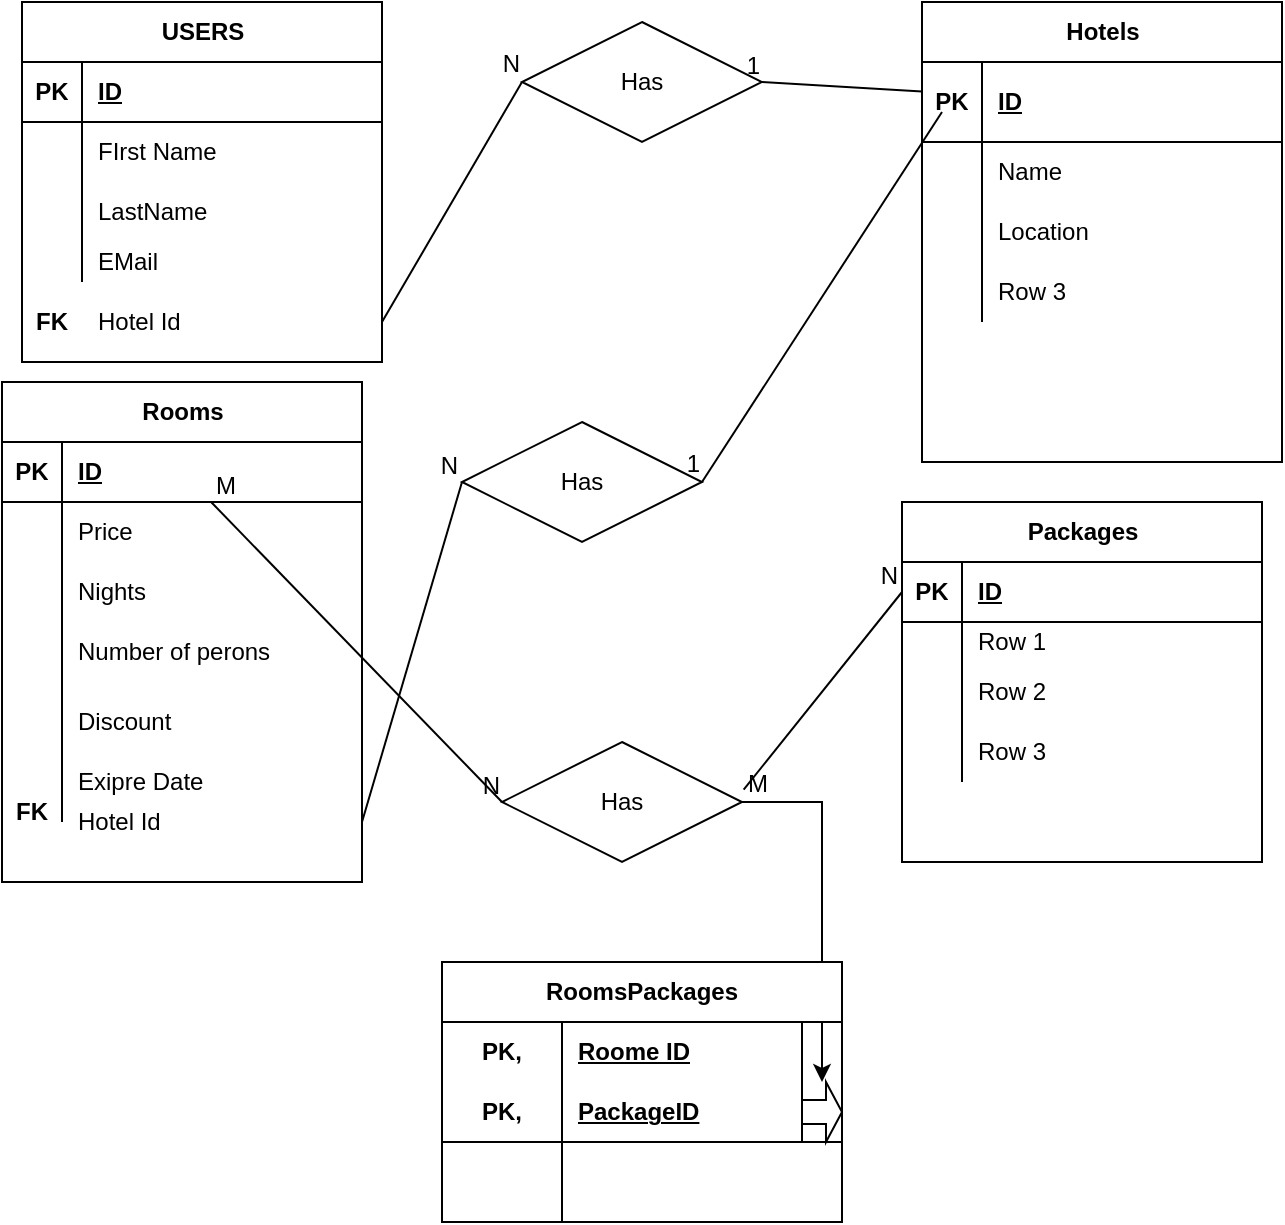 <mxfile version="21.2.1" type="device">
  <diagram name="Page-1" id="Kh4chHs-nhPco14oN9V3">
    <mxGraphModel dx="1036" dy="654" grid="1" gridSize="10" guides="1" tooltips="1" connect="1" arrows="1" fold="1" page="1" pageScale="1" pageWidth="827" pageHeight="1169" math="0" shadow="0">
      <root>
        <mxCell id="0" />
        <mxCell id="1" parent="0" />
        <mxCell id="AcsVh4JU2mwbJp98zAry-14" value="USERS" style="shape=table;startSize=30;container=1;collapsible=1;childLayout=tableLayout;fixedRows=1;rowLines=0;fontStyle=1;align=center;resizeLast=1;html=1;" parent="1" vertex="1">
          <mxGeometry x="20" y="10" width="180" height="180" as="geometry" />
        </mxCell>
        <mxCell id="AcsVh4JU2mwbJp98zAry-15" value="" style="shape=tableRow;horizontal=0;startSize=0;swimlaneHead=0;swimlaneBody=0;fillColor=none;collapsible=0;dropTarget=0;points=[[0,0.5],[1,0.5]];portConstraint=eastwest;top=0;left=0;right=0;bottom=1;" parent="AcsVh4JU2mwbJp98zAry-14" vertex="1">
          <mxGeometry y="30" width="180" height="30" as="geometry" />
        </mxCell>
        <mxCell id="AcsVh4JU2mwbJp98zAry-16" value="PK" style="shape=partialRectangle;connectable=0;fillColor=none;top=0;left=0;bottom=0;right=0;fontStyle=1;overflow=hidden;whiteSpace=wrap;html=1;" parent="AcsVh4JU2mwbJp98zAry-15" vertex="1">
          <mxGeometry width="30" height="30" as="geometry">
            <mxRectangle width="30" height="30" as="alternateBounds" />
          </mxGeometry>
        </mxCell>
        <mxCell id="AcsVh4JU2mwbJp98zAry-17" value="ID" style="shape=partialRectangle;connectable=0;fillColor=none;top=0;left=0;bottom=0;right=0;align=left;spacingLeft=6;fontStyle=5;overflow=hidden;whiteSpace=wrap;html=1;" parent="AcsVh4JU2mwbJp98zAry-15" vertex="1">
          <mxGeometry x="30" width="150" height="30" as="geometry">
            <mxRectangle width="150" height="30" as="alternateBounds" />
          </mxGeometry>
        </mxCell>
        <mxCell id="AcsVh4JU2mwbJp98zAry-18" value="" style="shape=tableRow;horizontal=0;startSize=0;swimlaneHead=0;swimlaneBody=0;fillColor=none;collapsible=0;dropTarget=0;points=[[0,0.5],[1,0.5]];portConstraint=eastwest;top=0;left=0;right=0;bottom=0;" parent="AcsVh4JU2mwbJp98zAry-14" vertex="1">
          <mxGeometry y="60" width="180" height="30" as="geometry" />
        </mxCell>
        <mxCell id="AcsVh4JU2mwbJp98zAry-19" value="" style="shape=partialRectangle;connectable=0;fillColor=none;top=0;left=0;bottom=0;right=0;editable=1;overflow=hidden;whiteSpace=wrap;html=1;" parent="AcsVh4JU2mwbJp98zAry-18" vertex="1">
          <mxGeometry width="30" height="30" as="geometry">
            <mxRectangle width="30" height="30" as="alternateBounds" />
          </mxGeometry>
        </mxCell>
        <mxCell id="AcsVh4JU2mwbJp98zAry-20" value="FIrst Name" style="shape=partialRectangle;connectable=0;fillColor=none;top=0;left=0;bottom=0;right=0;align=left;spacingLeft=6;overflow=hidden;whiteSpace=wrap;html=1;" parent="AcsVh4JU2mwbJp98zAry-18" vertex="1">
          <mxGeometry x="30" width="150" height="30" as="geometry">
            <mxRectangle width="150" height="30" as="alternateBounds" />
          </mxGeometry>
        </mxCell>
        <mxCell id="AcsVh4JU2mwbJp98zAry-21" value="" style="shape=tableRow;horizontal=0;startSize=0;swimlaneHead=0;swimlaneBody=0;fillColor=none;collapsible=0;dropTarget=0;points=[[0,0.5],[1,0.5]];portConstraint=eastwest;top=0;left=0;right=0;bottom=0;" parent="AcsVh4JU2mwbJp98zAry-14" vertex="1">
          <mxGeometry y="90" width="180" height="30" as="geometry" />
        </mxCell>
        <mxCell id="AcsVh4JU2mwbJp98zAry-22" value="" style="shape=partialRectangle;connectable=0;fillColor=none;top=0;left=0;bottom=0;right=0;editable=1;overflow=hidden;whiteSpace=wrap;html=1;" parent="AcsVh4JU2mwbJp98zAry-21" vertex="1">
          <mxGeometry width="30" height="30" as="geometry">
            <mxRectangle width="30" height="30" as="alternateBounds" />
          </mxGeometry>
        </mxCell>
        <mxCell id="AcsVh4JU2mwbJp98zAry-23" value="LastName" style="shape=partialRectangle;connectable=0;fillColor=none;top=0;left=0;bottom=0;right=0;align=left;spacingLeft=6;overflow=hidden;whiteSpace=wrap;html=1;" parent="AcsVh4JU2mwbJp98zAry-21" vertex="1">
          <mxGeometry x="30" width="150" height="30" as="geometry">
            <mxRectangle width="150" height="30" as="alternateBounds" />
          </mxGeometry>
        </mxCell>
        <mxCell id="AcsVh4JU2mwbJp98zAry-24" value="" style="shape=tableRow;horizontal=0;startSize=0;swimlaneHead=0;swimlaneBody=0;fillColor=none;collapsible=0;dropTarget=0;points=[[0,0.5],[1,0.5]];portConstraint=eastwest;top=0;left=0;right=0;bottom=0;" parent="AcsVh4JU2mwbJp98zAry-14" vertex="1">
          <mxGeometry y="120" width="180" height="20" as="geometry" />
        </mxCell>
        <mxCell id="AcsVh4JU2mwbJp98zAry-25" value="" style="shape=partialRectangle;connectable=0;fillColor=none;top=0;left=0;bottom=0;right=0;editable=1;overflow=hidden;whiteSpace=wrap;html=1;" parent="AcsVh4JU2mwbJp98zAry-24" vertex="1">
          <mxGeometry width="30" height="20" as="geometry">
            <mxRectangle width="30" height="20" as="alternateBounds" />
          </mxGeometry>
        </mxCell>
        <mxCell id="AcsVh4JU2mwbJp98zAry-26" value="EMail" style="shape=partialRectangle;connectable=0;fillColor=none;top=0;left=0;bottom=0;right=0;align=left;spacingLeft=6;overflow=hidden;whiteSpace=wrap;html=1;" parent="AcsVh4JU2mwbJp98zAry-24" vertex="1">
          <mxGeometry x="30" width="150" height="20" as="geometry">
            <mxRectangle width="150" height="20" as="alternateBounds" />
          </mxGeometry>
        </mxCell>
        <mxCell id="AcsVh4JU2mwbJp98zAry-42" value="" style="shape=tableRow;horizontal=0;startSize=0;swimlaneHead=0;swimlaneBody=0;fillColor=none;collapsible=0;dropTarget=0;points=[[0,0.5],[1,0.5]];portConstraint=eastwest;top=0;left=0;right=0;bottom=0;" parent="1" vertex="1">
          <mxGeometry x="20" y="160" width="180" height="20" as="geometry" />
        </mxCell>
        <mxCell id="AcsVh4JU2mwbJp98zAry-43" value="&lt;b&gt;FK&lt;/b&gt;" style="shape=partialRectangle;connectable=0;fillColor=none;top=0;left=0;bottom=0;right=0;editable=1;overflow=hidden;whiteSpace=wrap;html=1;" parent="AcsVh4JU2mwbJp98zAry-42" vertex="1">
          <mxGeometry width="30" height="20" as="geometry">
            <mxRectangle width="30" height="20" as="alternateBounds" />
          </mxGeometry>
        </mxCell>
        <mxCell id="AcsVh4JU2mwbJp98zAry-44" value="Hotel Id" style="shape=partialRectangle;connectable=0;fillColor=none;top=0;left=0;bottom=0;right=0;align=left;spacingLeft=6;overflow=hidden;whiteSpace=wrap;html=1;" parent="AcsVh4JU2mwbJp98zAry-42" vertex="1">
          <mxGeometry x="30" width="150" height="20" as="geometry">
            <mxRectangle width="150" height="20" as="alternateBounds" />
          </mxGeometry>
        </mxCell>
        <mxCell id="AcsVh4JU2mwbJp98zAry-46" value="Has" style="shape=rhombus;perimeter=rhombusPerimeter;whiteSpace=wrap;html=1;align=center;" parent="1" vertex="1">
          <mxGeometry x="270" y="20" width="120" height="60" as="geometry" />
        </mxCell>
        <mxCell id="AcsVh4JU2mwbJp98zAry-47" value="Hotels" style="shape=table;startSize=30;container=1;collapsible=1;childLayout=tableLayout;fixedRows=1;rowLines=0;fontStyle=1;align=center;resizeLast=1;html=1;" parent="1" vertex="1">
          <mxGeometry x="470" y="10" width="180" height="230" as="geometry" />
        </mxCell>
        <mxCell id="AcsVh4JU2mwbJp98zAry-48" value="" style="shape=tableRow;horizontal=0;startSize=0;swimlaneHead=0;swimlaneBody=0;fillColor=none;collapsible=0;dropTarget=0;points=[[0,0.5],[1,0.5]];portConstraint=eastwest;top=0;left=0;right=0;bottom=1;" parent="AcsVh4JU2mwbJp98zAry-47" vertex="1">
          <mxGeometry y="30" width="180" height="40" as="geometry" />
        </mxCell>
        <mxCell id="AcsVh4JU2mwbJp98zAry-49" value="PK" style="shape=partialRectangle;connectable=0;fillColor=none;top=0;left=0;bottom=0;right=0;fontStyle=1;overflow=hidden;whiteSpace=wrap;html=1;" parent="AcsVh4JU2mwbJp98zAry-48" vertex="1">
          <mxGeometry width="30" height="40" as="geometry">
            <mxRectangle width="30" height="40" as="alternateBounds" />
          </mxGeometry>
        </mxCell>
        <mxCell id="AcsVh4JU2mwbJp98zAry-50" value="ID" style="shape=partialRectangle;connectable=0;fillColor=none;top=0;left=0;bottom=0;right=0;align=left;spacingLeft=6;fontStyle=5;overflow=hidden;whiteSpace=wrap;html=1;" parent="AcsVh4JU2mwbJp98zAry-48" vertex="1">
          <mxGeometry x="30" width="150" height="40" as="geometry">
            <mxRectangle width="150" height="40" as="alternateBounds" />
          </mxGeometry>
        </mxCell>
        <mxCell id="AcsVh4JU2mwbJp98zAry-51" value="" style="shape=tableRow;horizontal=0;startSize=0;swimlaneHead=0;swimlaneBody=0;fillColor=none;collapsible=0;dropTarget=0;points=[[0,0.5],[1,0.5]];portConstraint=eastwest;top=0;left=0;right=0;bottom=0;" parent="AcsVh4JU2mwbJp98zAry-47" vertex="1">
          <mxGeometry y="70" width="180" height="30" as="geometry" />
        </mxCell>
        <mxCell id="AcsVh4JU2mwbJp98zAry-52" value="" style="shape=partialRectangle;connectable=0;fillColor=none;top=0;left=0;bottom=0;right=0;editable=1;overflow=hidden;whiteSpace=wrap;html=1;" parent="AcsVh4JU2mwbJp98zAry-51" vertex="1">
          <mxGeometry width="30" height="30" as="geometry">
            <mxRectangle width="30" height="30" as="alternateBounds" />
          </mxGeometry>
        </mxCell>
        <mxCell id="AcsVh4JU2mwbJp98zAry-53" value="Name" style="shape=partialRectangle;connectable=0;fillColor=none;top=0;left=0;bottom=0;right=0;align=left;spacingLeft=6;overflow=hidden;whiteSpace=wrap;html=1;" parent="AcsVh4JU2mwbJp98zAry-51" vertex="1">
          <mxGeometry x="30" width="150" height="30" as="geometry">
            <mxRectangle width="150" height="30" as="alternateBounds" />
          </mxGeometry>
        </mxCell>
        <mxCell id="AcsVh4JU2mwbJp98zAry-54" value="" style="shape=tableRow;horizontal=0;startSize=0;swimlaneHead=0;swimlaneBody=0;fillColor=none;collapsible=0;dropTarget=0;points=[[0,0.5],[1,0.5]];portConstraint=eastwest;top=0;left=0;right=0;bottom=0;" parent="AcsVh4JU2mwbJp98zAry-47" vertex="1">
          <mxGeometry y="100" width="180" height="30" as="geometry" />
        </mxCell>
        <mxCell id="AcsVh4JU2mwbJp98zAry-55" value="" style="shape=partialRectangle;connectable=0;fillColor=none;top=0;left=0;bottom=0;right=0;editable=1;overflow=hidden;whiteSpace=wrap;html=1;" parent="AcsVh4JU2mwbJp98zAry-54" vertex="1">
          <mxGeometry width="30" height="30" as="geometry">
            <mxRectangle width="30" height="30" as="alternateBounds" />
          </mxGeometry>
        </mxCell>
        <mxCell id="AcsVh4JU2mwbJp98zAry-56" value="Location" style="shape=partialRectangle;connectable=0;fillColor=none;top=0;left=0;bottom=0;right=0;align=left;spacingLeft=6;overflow=hidden;whiteSpace=wrap;html=1;" parent="AcsVh4JU2mwbJp98zAry-54" vertex="1">
          <mxGeometry x="30" width="150" height="30" as="geometry">
            <mxRectangle width="150" height="30" as="alternateBounds" />
          </mxGeometry>
        </mxCell>
        <mxCell id="AcsVh4JU2mwbJp98zAry-57" value="" style="shape=tableRow;horizontal=0;startSize=0;swimlaneHead=0;swimlaneBody=0;fillColor=none;collapsible=0;dropTarget=0;points=[[0,0.5],[1,0.5]];portConstraint=eastwest;top=0;left=0;right=0;bottom=0;" parent="AcsVh4JU2mwbJp98zAry-47" vertex="1">
          <mxGeometry y="130" width="180" height="30" as="geometry" />
        </mxCell>
        <mxCell id="AcsVh4JU2mwbJp98zAry-58" value="" style="shape=partialRectangle;connectable=0;fillColor=none;top=0;left=0;bottom=0;right=0;editable=1;overflow=hidden;whiteSpace=wrap;html=1;" parent="AcsVh4JU2mwbJp98zAry-57" vertex="1">
          <mxGeometry width="30" height="30" as="geometry">
            <mxRectangle width="30" height="30" as="alternateBounds" />
          </mxGeometry>
        </mxCell>
        <mxCell id="AcsVh4JU2mwbJp98zAry-59" value="Row 3" style="shape=partialRectangle;connectable=0;fillColor=none;top=0;left=0;bottom=0;right=0;align=left;spacingLeft=6;overflow=hidden;whiteSpace=wrap;html=1;" parent="AcsVh4JU2mwbJp98zAry-57" vertex="1">
          <mxGeometry x="30" width="150" height="30" as="geometry">
            <mxRectangle width="150" height="30" as="alternateBounds" />
          </mxGeometry>
        </mxCell>
        <mxCell id="AcsVh4JU2mwbJp98zAry-63" value="Rooms" style="shape=table;startSize=30;container=1;collapsible=1;childLayout=tableLayout;fixedRows=1;rowLines=0;fontStyle=1;align=center;resizeLast=1;html=1;" parent="1" vertex="1">
          <mxGeometry x="10" y="200" width="180" height="250" as="geometry" />
        </mxCell>
        <mxCell id="AcsVh4JU2mwbJp98zAry-64" value="" style="shape=tableRow;horizontal=0;startSize=0;swimlaneHead=0;swimlaneBody=0;fillColor=none;collapsible=0;dropTarget=0;points=[[0,0.5],[1,0.5]];portConstraint=eastwest;top=0;left=0;right=0;bottom=1;" parent="AcsVh4JU2mwbJp98zAry-63" vertex="1">
          <mxGeometry y="30" width="180" height="30" as="geometry" />
        </mxCell>
        <mxCell id="AcsVh4JU2mwbJp98zAry-65" value="PK" style="shape=partialRectangle;connectable=0;fillColor=none;top=0;left=0;bottom=0;right=0;fontStyle=1;overflow=hidden;whiteSpace=wrap;html=1;" parent="AcsVh4JU2mwbJp98zAry-64" vertex="1">
          <mxGeometry width="30" height="30" as="geometry">
            <mxRectangle width="30" height="30" as="alternateBounds" />
          </mxGeometry>
        </mxCell>
        <mxCell id="AcsVh4JU2mwbJp98zAry-66" value="ID" style="shape=partialRectangle;connectable=0;fillColor=none;top=0;left=0;bottom=0;right=0;align=left;spacingLeft=6;fontStyle=5;overflow=hidden;whiteSpace=wrap;html=1;" parent="AcsVh4JU2mwbJp98zAry-64" vertex="1">
          <mxGeometry x="30" width="150" height="30" as="geometry">
            <mxRectangle width="150" height="30" as="alternateBounds" />
          </mxGeometry>
        </mxCell>
        <mxCell id="AcsVh4JU2mwbJp98zAry-67" value="" style="shape=tableRow;horizontal=0;startSize=0;swimlaneHead=0;swimlaneBody=0;fillColor=none;collapsible=0;dropTarget=0;points=[[0,0.5],[1,0.5]];portConstraint=eastwest;top=0;left=0;right=0;bottom=0;" parent="AcsVh4JU2mwbJp98zAry-63" vertex="1">
          <mxGeometry y="60" width="180" height="30" as="geometry" />
        </mxCell>
        <mxCell id="AcsVh4JU2mwbJp98zAry-68" value="" style="shape=partialRectangle;connectable=0;fillColor=none;top=0;left=0;bottom=0;right=0;editable=1;overflow=hidden;whiteSpace=wrap;html=1;" parent="AcsVh4JU2mwbJp98zAry-67" vertex="1">
          <mxGeometry width="30" height="30" as="geometry">
            <mxRectangle width="30" height="30" as="alternateBounds" />
          </mxGeometry>
        </mxCell>
        <mxCell id="AcsVh4JU2mwbJp98zAry-69" value="Price" style="shape=partialRectangle;connectable=0;fillColor=none;top=0;left=0;bottom=0;right=0;align=left;spacingLeft=6;overflow=hidden;whiteSpace=wrap;html=1;" parent="AcsVh4JU2mwbJp98zAry-67" vertex="1">
          <mxGeometry x="30" width="150" height="30" as="geometry">
            <mxRectangle width="150" height="30" as="alternateBounds" />
          </mxGeometry>
        </mxCell>
        <mxCell id="AcsVh4JU2mwbJp98zAry-70" value="" style="shape=tableRow;horizontal=0;startSize=0;swimlaneHead=0;swimlaneBody=0;fillColor=none;collapsible=0;dropTarget=0;points=[[0,0.5],[1,0.5]];portConstraint=eastwest;top=0;left=0;right=0;bottom=0;" parent="AcsVh4JU2mwbJp98zAry-63" vertex="1">
          <mxGeometry y="90" width="180" height="30" as="geometry" />
        </mxCell>
        <mxCell id="AcsVh4JU2mwbJp98zAry-71" value="" style="shape=partialRectangle;connectable=0;fillColor=none;top=0;left=0;bottom=0;right=0;editable=1;overflow=hidden;whiteSpace=wrap;html=1;" parent="AcsVh4JU2mwbJp98zAry-70" vertex="1">
          <mxGeometry width="30" height="30" as="geometry">
            <mxRectangle width="30" height="30" as="alternateBounds" />
          </mxGeometry>
        </mxCell>
        <mxCell id="AcsVh4JU2mwbJp98zAry-72" value="Nights" style="shape=partialRectangle;connectable=0;fillColor=none;top=0;left=0;bottom=0;right=0;align=left;spacingLeft=6;overflow=hidden;whiteSpace=wrap;html=1;" parent="AcsVh4JU2mwbJp98zAry-70" vertex="1">
          <mxGeometry x="30" width="150" height="30" as="geometry">
            <mxRectangle width="150" height="30" as="alternateBounds" />
          </mxGeometry>
        </mxCell>
        <mxCell id="AcsVh4JU2mwbJp98zAry-73" value="" style="shape=tableRow;horizontal=0;startSize=0;swimlaneHead=0;swimlaneBody=0;fillColor=none;collapsible=0;dropTarget=0;points=[[0,0.5],[1,0.5]];portConstraint=eastwest;top=0;left=0;right=0;bottom=0;" parent="AcsVh4JU2mwbJp98zAry-63" vertex="1">
          <mxGeometry y="120" width="180" height="30" as="geometry" />
        </mxCell>
        <mxCell id="AcsVh4JU2mwbJp98zAry-74" value="" style="shape=partialRectangle;connectable=0;fillColor=none;top=0;left=0;bottom=0;right=0;editable=1;overflow=hidden;whiteSpace=wrap;html=1;" parent="AcsVh4JU2mwbJp98zAry-73" vertex="1">
          <mxGeometry width="30" height="30" as="geometry">
            <mxRectangle width="30" height="30" as="alternateBounds" />
          </mxGeometry>
        </mxCell>
        <mxCell id="AcsVh4JU2mwbJp98zAry-75" value="Number of perons" style="shape=partialRectangle;connectable=0;fillColor=none;top=0;left=0;bottom=0;right=0;align=left;spacingLeft=6;overflow=hidden;whiteSpace=wrap;html=1;" parent="AcsVh4JU2mwbJp98zAry-73" vertex="1">
          <mxGeometry x="30" width="150" height="30" as="geometry">
            <mxRectangle width="150" height="30" as="alternateBounds" />
          </mxGeometry>
        </mxCell>
        <mxCell id="AcsVh4JU2mwbJp98zAry-78" value="Exipre Date&amp;nbsp;" style="shape=partialRectangle;connectable=0;fillColor=none;top=0;left=0;bottom=0;right=0;align=left;spacingLeft=6;overflow=hidden;whiteSpace=wrap;html=1;" parent="1" vertex="1">
          <mxGeometry x="40" y="390" width="110" height="20" as="geometry">
            <mxRectangle width="150" height="20" as="alternateBounds" />
          </mxGeometry>
        </mxCell>
        <mxCell id="AcsVh4JU2mwbJp98zAry-80" value="&lt;b&gt;FK&lt;/b&gt;" style="shape=partialRectangle;connectable=0;fillColor=none;top=0;left=0;bottom=0;right=0;editable=1;overflow=hidden;whiteSpace=wrap;html=1;" parent="1" vertex="1">
          <mxGeometry x="10" y="400" width="30" height="30" as="geometry">
            <mxRectangle width="30" height="30" as="alternateBounds" />
          </mxGeometry>
        </mxCell>
        <mxCell id="AcsVh4JU2mwbJp98zAry-87" value="" style="endArrow=none;html=1;rounded=0;entryX=1;entryY=0.5;entryDx=0;entryDy=0;" parent="1" source="AcsVh4JU2mwbJp98zAry-48" target="AcsVh4JU2mwbJp98zAry-46" edge="1">
          <mxGeometry relative="1" as="geometry">
            <mxPoint x="330" y="230" as="sourcePoint" />
            <mxPoint x="490" y="230" as="targetPoint" />
          </mxGeometry>
        </mxCell>
        <mxCell id="AcsVh4JU2mwbJp98zAry-88" value="1" style="resizable=0;html=1;whiteSpace=wrap;align=right;verticalAlign=bottom;" parent="AcsVh4JU2mwbJp98zAry-87" connectable="0" vertex="1">
          <mxGeometry x="1" relative="1" as="geometry" />
        </mxCell>
        <mxCell id="AcsVh4JU2mwbJp98zAry-89" value="" style="endArrow=none;html=1;rounded=0;entryX=0;entryY=0.5;entryDx=0;entryDy=0;exitX=1;exitY=0.5;exitDx=0;exitDy=0;" parent="1" source="AcsVh4JU2mwbJp98zAry-42" target="AcsVh4JU2mwbJp98zAry-46" edge="1">
          <mxGeometry relative="1" as="geometry">
            <mxPoint x="230" y="140" as="sourcePoint" />
            <mxPoint x="390" y="140" as="targetPoint" />
          </mxGeometry>
        </mxCell>
        <mxCell id="AcsVh4JU2mwbJp98zAry-90" value="N" style="resizable=0;html=1;whiteSpace=wrap;align=right;verticalAlign=bottom;" parent="AcsVh4JU2mwbJp98zAry-89" connectable="0" vertex="1">
          <mxGeometry x="1" relative="1" as="geometry" />
        </mxCell>
        <mxCell id="AcsVh4JU2mwbJp98zAry-91" value="Has" style="shape=rhombus;perimeter=rhombusPerimeter;whiteSpace=wrap;html=1;align=center;" parent="1" vertex="1">
          <mxGeometry x="240" y="220" width="120" height="60" as="geometry" />
        </mxCell>
        <mxCell id="AcsVh4JU2mwbJp98zAry-92" value="" style="endArrow=none;html=1;rounded=0;entryX=1;entryY=0.5;entryDx=0;entryDy=0;" parent="1" target="AcsVh4JU2mwbJp98zAry-91" edge="1">
          <mxGeometry relative="1" as="geometry">
            <mxPoint x="480" y="65" as="sourcePoint" />
            <mxPoint x="400" y="60" as="targetPoint" />
          </mxGeometry>
        </mxCell>
        <mxCell id="AcsVh4JU2mwbJp98zAry-93" value="1" style="resizable=0;html=1;whiteSpace=wrap;align=right;verticalAlign=bottom;" parent="AcsVh4JU2mwbJp98zAry-92" connectable="0" vertex="1">
          <mxGeometry x="1" relative="1" as="geometry" />
        </mxCell>
        <mxCell id="AcsVh4JU2mwbJp98zAry-94" value="" style="endArrow=none;html=1;rounded=0;entryX=0;entryY=0.5;entryDx=0;entryDy=0;" parent="1" target="AcsVh4JU2mwbJp98zAry-91" edge="1">
          <mxGeometry relative="1" as="geometry">
            <mxPoint x="190" y="420" as="sourcePoint" />
            <mxPoint x="240" y="280" as="targetPoint" />
          </mxGeometry>
        </mxCell>
        <mxCell id="AcsVh4JU2mwbJp98zAry-95" value="N" style="resizable=0;html=1;whiteSpace=wrap;align=right;verticalAlign=bottom;" parent="AcsVh4JU2mwbJp98zAry-94" connectable="0" vertex="1">
          <mxGeometry x="1" relative="1" as="geometry" />
        </mxCell>
        <mxCell id="AcsVh4JU2mwbJp98zAry-96" value="Discount" style="shape=partialRectangle;connectable=0;fillColor=none;top=0;left=0;bottom=0;right=0;align=left;spacingLeft=6;overflow=hidden;whiteSpace=wrap;html=1;" parent="1" vertex="1">
          <mxGeometry x="40" y="355" width="160" height="30" as="geometry">
            <mxRectangle width="150" height="30" as="alternateBounds" />
          </mxGeometry>
        </mxCell>
        <mxCell id="AcsVh4JU2mwbJp98zAry-97" value="Packages" style="shape=table;startSize=30;container=1;collapsible=1;childLayout=tableLayout;fixedRows=1;rowLines=0;fontStyle=1;align=center;resizeLast=1;html=1;" parent="1" vertex="1">
          <mxGeometry x="460" y="260" width="180" height="180" as="geometry" />
        </mxCell>
        <mxCell id="AcsVh4JU2mwbJp98zAry-98" value="" style="shape=tableRow;horizontal=0;startSize=0;swimlaneHead=0;swimlaneBody=0;fillColor=none;collapsible=0;dropTarget=0;points=[[0,0.5],[1,0.5]];portConstraint=eastwest;top=0;left=0;right=0;bottom=1;" parent="AcsVh4JU2mwbJp98zAry-97" vertex="1">
          <mxGeometry y="30" width="180" height="30" as="geometry" />
        </mxCell>
        <mxCell id="AcsVh4JU2mwbJp98zAry-99" value="PK" style="shape=partialRectangle;connectable=0;fillColor=none;top=0;left=0;bottom=0;right=0;fontStyle=1;overflow=hidden;whiteSpace=wrap;html=1;" parent="AcsVh4JU2mwbJp98zAry-98" vertex="1">
          <mxGeometry width="30" height="30" as="geometry">
            <mxRectangle width="30" height="30" as="alternateBounds" />
          </mxGeometry>
        </mxCell>
        <mxCell id="AcsVh4JU2mwbJp98zAry-100" value="ID" style="shape=partialRectangle;connectable=0;fillColor=none;top=0;left=0;bottom=0;right=0;align=left;spacingLeft=6;fontStyle=5;overflow=hidden;whiteSpace=wrap;html=1;" parent="AcsVh4JU2mwbJp98zAry-98" vertex="1">
          <mxGeometry x="30" width="150" height="30" as="geometry">
            <mxRectangle width="150" height="30" as="alternateBounds" />
          </mxGeometry>
        </mxCell>
        <mxCell id="AcsVh4JU2mwbJp98zAry-101" value="" style="shape=tableRow;horizontal=0;startSize=0;swimlaneHead=0;swimlaneBody=0;fillColor=none;collapsible=0;dropTarget=0;points=[[0,0.5],[1,0.5]];portConstraint=eastwest;top=0;left=0;right=0;bottom=0;" parent="AcsVh4JU2mwbJp98zAry-97" vertex="1">
          <mxGeometry y="60" width="180" height="20" as="geometry" />
        </mxCell>
        <mxCell id="AcsVh4JU2mwbJp98zAry-102" value="" style="shape=partialRectangle;connectable=0;fillColor=none;top=0;left=0;bottom=0;right=0;editable=1;overflow=hidden;whiteSpace=wrap;html=1;" parent="AcsVh4JU2mwbJp98zAry-101" vertex="1">
          <mxGeometry width="30" height="20" as="geometry">
            <mxRectangle width="30" height="20" as="alternateBounds" />
          </mxGeometry>
        </mxCell>
        <mxCell id="AcsVh4JU2mwbJp98zAry-103" value="Row 1" style="shape=partialRectangle;connectable=0;fillColor=none;top=0;left=0;bottom=0;right=0;align=left;spacingLeft=6;overflow=hidden;whiteSpace=wrap;html=1;" parent="AcsVh4JU2mwbJp98zAry-101" vertex="1">
          <mxGeometry x="30" width="150" height="20" as="geometry">
            <mxRectangle width="150" height="20" as="alternateBounds" />
          </mxGeometry>
        </mxCell>
        <mxCell id="AcsVh4JU2mwbJp98zAry-104" value="" style="shape=tableRow;horizontal=0;startSize=0;swimlaneHead=0;swimlaneBody=0;fillColor=none;collapsible=0;dropTarget=0;points=[[0,0.5],[1,0.5]];portConstraint=eastwest;top=0;left=0;right=0;bottom=0;" parent="AcsVh4JU2mwbJp98zAry-97" vertex="1">
          <mxGeometry y="80" width="180" height="30" as="geometry" />
        </mxCell>
        <mxCell id="AcsVh4JU2mwbJp98zAry-105" value="" style="shape=partialRectangle;connectable=0;fillColor=none;top=0;left=0;bottom=0;right=0;editable=1;overflow=hidden;whiteSpace=wrap;html=1;" parent="AcsVh4JU2mwbJp98zAry-104" vertex="1">
          <mxGeometry width="30" height="30" as="geometry">
            <mxRectangle width="30" height="30" as="alternateBounds" />
          </mxGeometry>
        </mxCell>
        <mxCell id="AcsVh4JU2mwbJp98zAry-106" value="Row 2" style="shape=partialRectangle;connectable=0;fillColor=none;top=0;left=0;bottom=0;right=0;align=left;spacingLeft=6;overflow=hidden;whiteSpace=wrap;html=1;" parent="AcsVh4JU2mwbJp98zAry-104" vertex="1">
          <mxGeometry x="30" width="150" height="30" as="geometry">
            <mxRectangle width="150" height="30" as="alternateBounds" />
          </mxGeometry>
        </mxCell>
        <mxCell id="AcsVh4JU2mwbJp98zAry-107" value="" style="shape=tableRow;horizontal=0;startSize=0;swimlaneHead=0;swimlaneBody=0;fillColor=none;collapsible=0;dropTarget=0;points=[[0,0.5],[1,0.5]];portConstraint=eastwest;top=0;left=0;right=0;bottom=0;" parent="AcsVh4JU2mwbJp98zAry-97" vertex="1">
          <mxGeometry y="110" width="180" height="30" as="geometry" />
        </mxCell>
        <mxCell id="AcsVh4JU2mwbJp98zAry-108" value="" style="shape=partialRectangle;connectable=0;fillColor=none;top=0;left=0;bottom=0;right=0;editable=1;overflow=hidden;whiteSpace=wrap;html=1;" parent="AcsVh4JU2mwbJp98zAry-107" vertex="1">
          <mxGeometry width="30" height="30" as="geometry">
            <mxRectangle width="30" height="30" as="alternateBounds" />
          </mxGeometry>
        </mxCell>
        <mxCell id="AcsVh4JU2mwbJp98zAry-109" value="Row 3" style="shape=partialRectangle;connectable=0;fillColor=none;top=0;left=0;bottom=0;right=0;align=left;spacingLeft=6;overflow=hidden;whiteSpace=wrap;html=1;" parent="AcsVh4JU2mwbJp98zAry-107" vertex="1">
          <mxGeometry x="30" width="150" height="30" as="geometry">
            <mxRectangle width="150" height="30" as="alternateBounds" />
          </mxGeometry>
        </mxCell>
        <mxCell id="sp9E3s-D5yi6EOfbXiUa-2" value="Hotel Id" style="shape=partialRectangle;connectable=0;fillColor=none;top=0;left=0;bottom=0;right=0;align=left;spacingLeft=6;overflow=hidden;whiteSpace=wrap;html=1;" parent="1" vertex="1">
          <mxGeometry x="40" y="410" width="150" height="20" as="geometry">
            <mxRectangle width="150" height="20" as="alternateBounds" />
          </mxGeometry>
        </mxCell>
        <mxCell id="sp9E3s-D5yi6EOfbXiUa-3" value="" style="endArrow=none;html=1;rounded=0;" parent="1" edge="1">
          <mxGeometry width="50" height="50" relative="1" as="geometry">
            <mxPoint x="40" y="420" as="sourcePoint" />
            <mxPoint x="40" y="350" as="targetPoint" />
            <Array as="points" />
          </mxGeometry>
        </mxCell>
        <mxCell id="x2UjcoHIBdfDQxILHkQR-23" value="" style="edgeStyle=orthogonalEdgeStyle;rounded=0;orthogonalLoop=1;jettySize=auto;html=1;" edge="1" parent="1" source="x2UjcoHIBdfDQxILHkQR-1" target="x2UjcoHIBdfDQxILHkQR-22">
          <mxGeometry relative="1" as="geometry" />
        </mxCell>
        <mxCell id="x2UjcoHIBdfDQxILHkQR-1" value="Has" style="shape=rhombus;perimeter=rhombusPerimeter;whiteSpace=wrap;html=1;align=center;" vertex="1" parent="1">
          <mxGeometry x="260" y="380" width="120" height="60" as="geometry" />
        </mxCell>
        <mxCell id="x2UjcoHIBdfDQxILHkQR-2" value="RoomsPackages" style="shape=table;startSize=30;container=1;collapsible=1;childLayout=tableLayout;fixedRows=1;rowLines=0;fontStyle=1;align=center;resizeLast=1;html=1;whiteSpace=wrap;" vertex="1" parent="1">
          <mxGeometry x="230" y="490" width="200" height="130" as="geometry" />
        </mxCell>
        <mxCell id="x2UjcoHIBdfDQxILHkQR-3" value="" style="shape=tableRow;horizontal=0;startSize=0;swimlaneHead=0;swimlaneBody=0;fillColor=none;collapsible=0;dropTarget=0;points=[[0,0.5],[1,0.5]];portConstraint=eastwest;top=0;left=0;right=0;bottom=0;html=1;" vertex="1" parent="x2UjcoHIBdfDQxILHkQR-2">
          <mxGeometry y="30" width="200" height="30" as="geometry" />
        </mxCell>
        <mxCell id="x2UjcoHIBdfDQxILHkQR-4" value="PK," style="shape=partialRectangle;connectable=0;fillColor=none;top=0;left=0;bottom=0;right=0;fontStyle=1;overflow=hidden;html=1;whiteSpace=wrap;" vertex="1" parent="x2UjcoHIBdfDQxILHkQR-3">
          <mxGeometry width="60" height="30" as="geometry">
            <mxRectangle width="60" height="30" as="alternateBounds" />
          </mxGeometry>
        </mxCell>
        <mxCell id="x2UjcoHIBdfDQxILHkQR-5" value="Roome ID" style="shape=partialRectangle;connectable=0;fillColor=none;top=0;left=0;bottom=0;right=0;align=left;spacingLeft=6;fontStyle=5;overflow=hidden;html=1;whiteSpace=wrap;" vertex="1" parent="x2UjcoHIBdfDQxILHkQR-3">
          <mxGeometry x="60" width="140" height="30" as="geometry">
            <mxRectangle width="140" height="30" as="alternateBounds" />
          </mxGeometry>
        </mxCell>
        <mxCell id="x2UjcoHIBdfDQxILHkQR-6" value="" style="shape=tableRow;horizontal=0;startSize=0;swimlaneHead=0;swimlaneBody=0;fillColor=none;collapsible=0;dropTarget=0;points=[[0,0.5],[1,0.5]];portConstraint=eastwest;top=0;left=0;right=0;bottom=1;html=1;" vertex="1" parent="x2UjcoHIBdfDQxILHkQR-2">
          <mxGeometry y="60" width="200" height="30" as="geometry" />
        </mxCell>
        <mxCell id="x2UjcoHIBdfDQxILHkQR-7" value="PK," style="shape=partialRectangle;connectable=0;fillColor=none;top=0;left=0;bottom=0;right=0;fontStyle=1;overflow=hidden;html=1;whiteSpace=wrap;" vertex="1" parent="x2UjcoHIBdfDQxILHkQR-6">
          <mxGeometry width="60" height="30" as="geometry">
            <mxRectangle width="60" height="30" as="alternateBounds" />
          </mxGeometry>
        </mxCell>
        <mxCell id="x2UjcoHIBdfDQxILHkQR-8" value="PackageID" style="shape=partialRectangle;connectable=0;fillColor=none;top=0;left=0;bottom=0;right=0;align=left;spacingLeft=6;fontStyle=5;overflow=hidden;html=1;whiteSpace=wrap;" vertex="1" parent="x2UjcoHIBdfDQxILHkQR-6">
          <mxGeometry x="60" width="120" height="30" as="geometry">
            <mxRectangle width="120" height="30" as="alternateBounds" />
          </mxGeometry>
        </mxCell>
        <mxCell id="x2UjcoHIBdfDQxILHkQR-22" value="" style="shape=singleArrow;whiteSpace=wrap;html=1;arrowWidth=0.4;arrowSize=0.4;" vertex="1" parent="x2UjcoHIBdfDQxILHkQR-6">
          <mxGeometry x="180" width="20" height="30" as="geometry">
            <mxRectangle width="20" height="30" as="alternateBounds" />
          </mxGeometry>
        </mxCell>
        <mxCell id="x2UjcoHIBdfDQxILHkQR-9" value="" style="shape=tableRow;horizontal=0;startSize=0;swimlaneHead=0;swimlaneBody=0;fillColor=none;collapsible=0;dropTarget=0;points=[[0,0.5],[1,0.5]];portConstraint=eastwest;top=0;left=0;right=0;bottom=0;html=1;" vertex="1" parent="x2UjcoHIBdfDQxILHkQR-2">
          <mxGeometry y="90" width="200" height="20" as="geometry" />
        </mxCell>
        <mxCell id="x2UjcoHIBdfDQxILHkQR-10" value="" style="shape=partialRectangle;connectable=0;fillColor=none;top=0;left=0;bottom=0;right=0;editable=1;overflow=hidden;html=1;whiteSpace=wrap;" vertex="1" parent="x2UjcoHIBdfDQxILHkQR-9">
          <mxGeometry width="60" height="20" as="geometry">
            <mxRectangle width="60" height="20" as="alternateBounds" />
          </mxGeometry>
        </mxCell>
        <mxCell id="x2UjcoHIBdfDQxILHkQR-11" value="" style="shape=partialRectangle;connectable=0;fillColor=none;top=0;left=0;bottom=0;right=0;align=left;spacingLeft=6;overflow=hidden;html=1;whiteSpace=wrap;" vertex="1" parent="x2UjcoHIBdfDQxILHkQR-9">
          <mxGeometry x="60" width="140" height="20" as="geometry">
            <mxRectangle width="140" height="20" as="alternateBounds" />
          </mxGeometry>
        </mxCell>
        <mxCell id="x2UjcoHIBdfDQxILHkQR-12" value="" style="shape=tableRow;horizontal=0;startSize=0;swimlaneHead=0;swimlaneBody=0;fillColor=none;collapsible=0;dropTarget=0;points=[[0,0.5],[1,0.5]];portConstraint=eastwest;top=0;left=0;right=0;bottom=0;html=1;" vertex="1" parent="x2UjcoHIBdfDQxILHkQR-2">
          <mxGeometry y="110" width="200" height="20" as="geometry" />
        </mxCell>
        <mxCell id="x2UjcoHIBdfDQxILHkQR-13" value="" style="shape=partialRectangle;connectable=0;fillColor=none;top=0;left=0;bottom=0;right=0;editable=1;overflow=hidden;html=1;whiteSpace=wrap;" vertex="1" parent="x2UjcoHIBdfDQxILHkQR-12">
          <mxGeometry width="60" height="20" as="geometry">
            <mxRectangle width="60" height="20" as="alternateBounds" />
          </mxGeometry>
        </mxCell>
        <mxCell id="x2UjcoHIBdfDQxILHkQR-14" value="" style="shape=partialRectangle;connectable=0;fillColor=none;top=0;left=0;bottom=0;right=0;align=left;spacingLeft=6;overflow=hidden;html=1;whiteSpace=wrap;" vertex="1" parent="x2UjcoHIBdfDQxILHkQR-12">
          <mxGeometry x="60" width="140" height="20" as="geometry">
            <mxRectangle width="140" height="20" as="alternateBounds" />
          </mxGeometry>
        </mxCell>
        <mxCell id="x2UjcoHIBdfDQxILHkQR-16" value="" style="endArrow=none;html=1;rounded=0;exitX=1.007;exitY=0.397;exitDx=0;exitDy=0;exitPerimeter=0;entryX=0;entryY=0.5;entryDx=0;entryDy=0;" edge="1" parent="1" source="x2UjcoHIBdfDQxILHkQR-1" target="AcsVh4JU2mwbJp98zAry-98">
          <mxGeometry relative="1" as="geometry">
            <mxPoint x="330" y="340" as="sourcePoint" />
            <mxPoint x="490" y="340" as="targetPoint" />
          </mxGeometry>
        </mxCell>
        <mxCell id="x2UjcoHIBdfDQxILHkQR-17" value="M" style="resizable=0;html=1;whiteSpace=wrap;align=left;verticalAlign=bottom;" connectable="0" vertex="1" parent="x2UjcoHIBdfDQxILHkQR-16">
          <mxGeometry x="-1" relative="1" as="geometry">
            <mxPoint y="6" as="offset" />
          </mxGeometry>
        </mxCell>
        <mxCell id="x2UjcoHIBdfDQxILHkQR-18" value="N" style="resizable=0;html=1;whiteSpace=wrap;align=right;verticalAlign=bottom;" connectable="0" vertex="1" parent="x2UjcoHIBdfDQxILHkQR-16">
          <mxGeometry x="1" relative="1" as="geometry" />
        </mxCell>
        <mxCell id="x2UjcoHIBdfDQxILHkQR-19" value="" style="endArrow=none;html=1;rounded=0;" edge="1" parent="1" source="AcsVh4JU2mwbJp98zAry-64">
          <mxGeometry relative="1" as="geometry">
            <mxPoint x="100" y="419.5" as="sourcePoint" />
            <mxPoint x="260" y="410" as="targetPoint" />
          </mxGeometry>
        </mxCell>
        <mxCell id="x2UjcoHIBdfDQxILHkQR-20" value="M" style="resizable=0;html=1;whiteSpace=wrap;align=left;verticalAlign=bottom;" connectable="0" vertex="1" parent="x2UjcoHIBdfDQxILHkQR-19">
          <mxGeometry x="-1" relative="1" as="geometry" />
        </mxCell>
        <mxCell id="x2UjcoHIBdfDQxILHkQR-21" value="N" style="resizable=0;html=1;whiteSpace=wrap;align=right;verticalAlign=bottom;" connectable="0" vertex="1" parent="x2UjcoHIBdfDQxILHkQR-19">
          <mxGeometry x="1" relative="1" as="geometry" />
        </mxCell>
      </root>
    </mxGraphModel>
  </diagram>
</mxfile>
